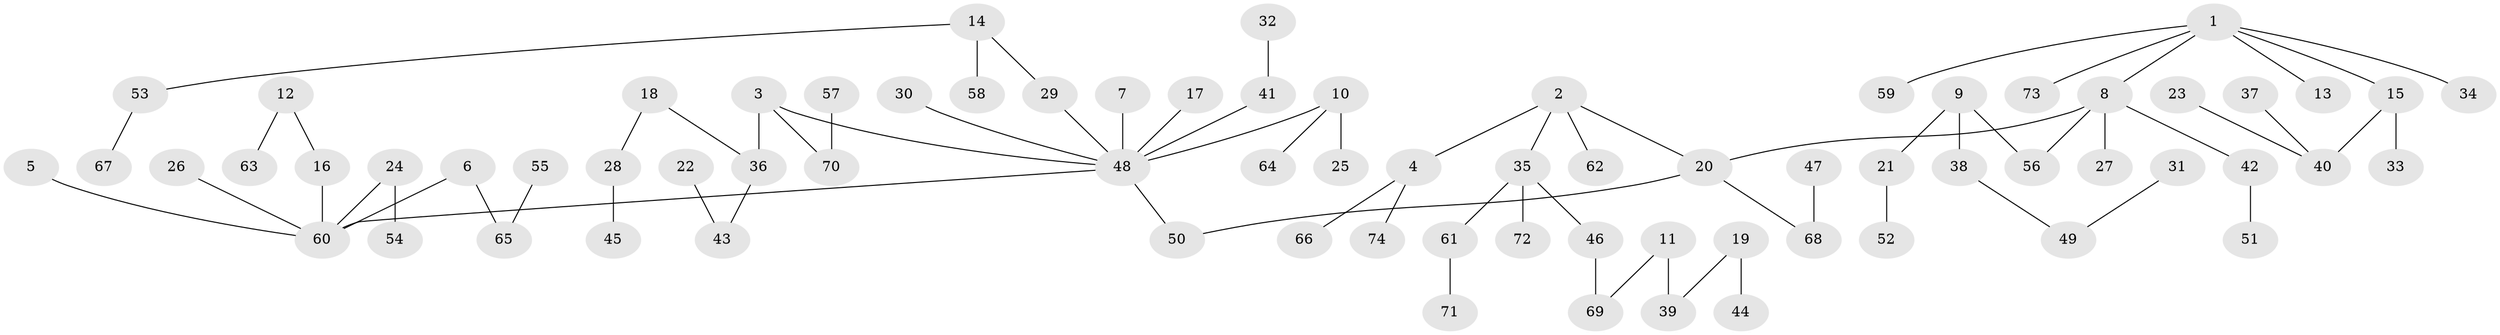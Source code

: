 // original degree distribution, {5: 0.02027027027027027, 4: 0.06756756756756757, 3: 0.1554054054054054, 10: 0.006756756756756757, 2: 0.28378378378378377, 8: 0.006756756756756757, 1: 0.4594594594594595}
// Generated by graph-tools (version 1.1) at 2025/02/03/09/25 03:02:21]
// undirected, 74 vertices, 73 edges
graph export_dot {
graph [start="1"]
  node [color=gray90,style=filled];
  1;
  2;
  3;
  4;
  5;
  6;
  7;
  8;
  9;
  10;
  11;
  12;
  13;
  14;
  15;
  16;
  17;
  18;
  19;
  20;
  21;
  22;
  23;
  24;
  25;
  26;
  27;
  28;
  29;
  30;
  31;
  32;
  33;
  34;
  35;
  36;
  37;
  38;
  39;
  40;
  41;
  42;
  43;
  44;
  45;
  46;
  47;
  48;
  49;
  50;
  51;
  52;
  53;
  54;
  55;
  56;
  57;
  58;
  59;
  60;
  61;
  62;
  63;
  64;
  65;
  66;
  67;
  68;
  69;
  70;
  71;
  72;
  73;
  74;
  1 -- 8 [weight=1.0];
  1 -- 13 [weight=1.0];
  1 -- 15 [weight=1.0];
  1 -- 34 [weight=1.0];
  1 -- 59 [weight=1.0];
  1 -- 73 [weight=1.0];
  2 -- 4 [weight=1.0];
  2 -- 20 [weight=1.0];
  2 -- 35 [weight=1.0];
  2 -- 62 [weight=1.0];
  3 -- 36 [weight=1.0];
  3 -- 48 [weight=1.0];
  3 -- 70 [weight=1.0];
  4 -- 66 [weight=1.0];
  4 -- 74 [weight=1.0];
  5 -- 60 [weight=1.0];
  6 -- 60 [weight=1.0];
  6 -- 65 [weight=1.0];
  7 -- 48 [weight=1.0];
  8 -- 20 [weight=1.0];
  8 -- 27 [weight=1.0];
  8 -- 42 [weight=1.0];
  8 -- 56 [weight=1.0];
  9 -- 21 [weight=1.0];
  9 -- 38 [weight=1.0];
  9 -- 56 [weight=1.0];
  10 -- 25 [weight=1.0];
  10 -- 48 [weight=1.0];
  10 -- 64 [weight=1.0];
  11 -- 39 [weight=1.0];
  11 -- 69 [weight=1.0];
  12 -- 16 [weight=1.0];
  12 -- 63 [weight=1.0];
  14 -- 29 [weight=1.0];
  14 -- 53 [weight=1.0];
  14 -- 58 [weight=1.0];
  15 -- 33 [weight=1.0];
  15 -- 40 [weight=1.0];
  16 -- 60 [weight=1.0];
  17 -- 48 [weight=1.0];
  18 -- 28 [weight=1.0];
  18 -- 36 [weight=1.0];
  19 -- 39 [weight=1.0];
  19 -- 44 [weight=1.0];
  20 -- 50 [weight=1.0];
  20 -- 68 [weight=1.0];
  21 -- 52 [weight=1.0];
  22 -- 43 [weight=1.0];
  23 -- 40 [weight=1.0];
  24 -- 54 [weight=1.0];
  24 -- 60 [weight=1.0];
  26 -- 60 [weight=1.0];
  28 -- 45 [weight=1.0];
  29 -- 48 [weight=1.0];
  30 -- 48 [weight=1.0];
  31 -- 49 [weight=1.0];
  32 -- 41 [weight=1.0];
  35 -- 46 [weight=1.0];
  35 -- 61 [weight=1.0];
  35 -- 72 [weight=1.0];
  36 -- 43 [weight=1.0];
  37 -- 40 [weight=1.0];
  38 -- 49 [weight=1.0];
  41 -- 48 [weight=1.0];
  42 -- 51 [weight=1.0];
  46 -- 69 [weight=1.0];
  47 -- 68 [weight=1.0];
  48 -- 50 [weight=1.0];
  48 -- 60 [weight=1.0];
  53 -- 67 [weight=1.0];
  55 -- 65 [weight=1.0];
  57 -- 70 [weight=1.0];
  61 -- 71 [weight=1.0];
}
